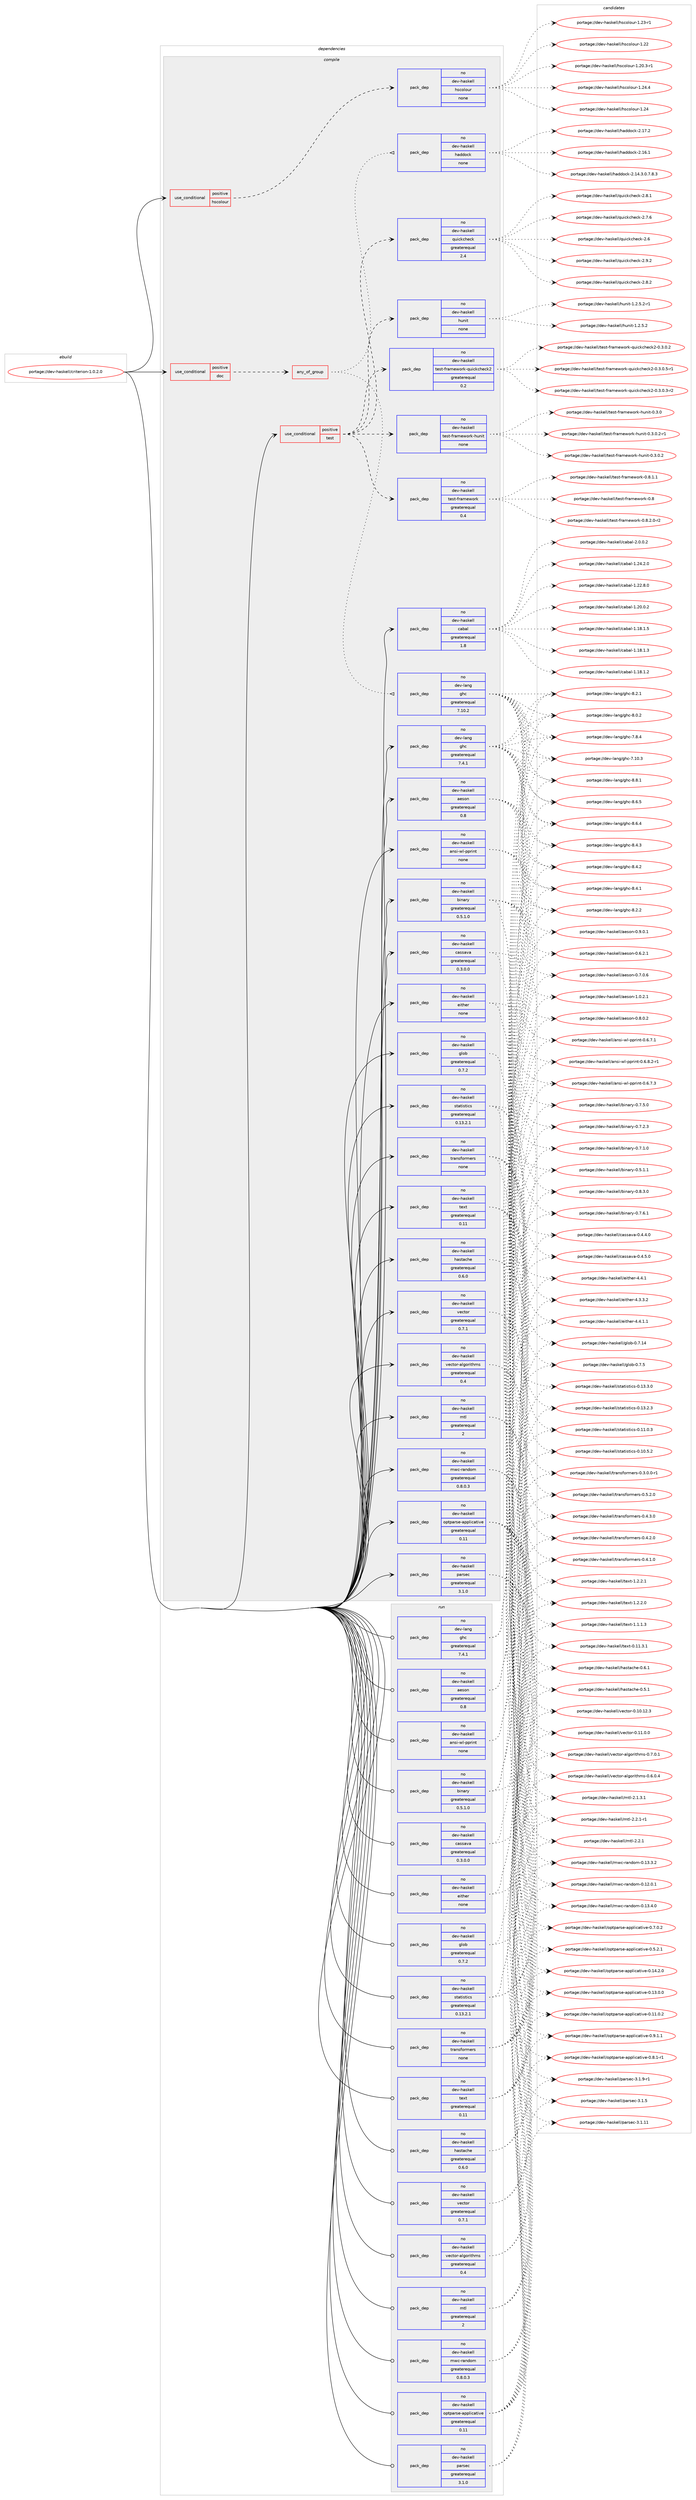 digraph prolog {

# *************
# Graph options
# *************

newrank=true;
concentrate=true;
compound=true;
graph [rankdir=LR,fontname=Helvetica,fontsize=10,ranksep=1.5];#, ranksep=2.5, nodesep=0.2];
edge  [arrowhead=vee];
node  [fontname=Helvetica,fontsize=10];

# **********
# The ebuild
# **********

subgraph cluster_leftcol {
color=gray;
rank=same;
label=<<i>ebuild</i>>;
id [label="portage://dev-haskell/criterion-1.0.2.0", color=red, width=4, href="../dev-haskell/criterion-1.0.2.0.svg"];
}

# ****************
# The dependencies
# ****************

subgraph cluster_midcol {
color=gray;
label=<<i>dependencies</i>>;
subgraph cluster_compile {
fillcolor="#eeeeee";
style=filled;
label=<<i>compile</i>>;
subgraph cond134410 {
dependency566374 [label=<<TABLE BORDER="0" CELLBORDER="1" CELLSPACING="0" CELLPADDING="4"><TR><TD ROWSPAN="3" CELLPADDING="10">use_conditional</TD></TR><TR><TD>positive</TD></TR><TR><TD>doc</TD></TR></TABLE>>, shape=none, color=red];
subgraph any6622 {
dependency566375 [label=<<TABLE BORDER="0" CELLBORDER="1" CELLSPACING="0" CELLPADDING="4"><TR><TD CELLPADDING="10">any_of_group</TD></TR></TABLE>>, shape=none, color=red];subgraph pack425105 {
dependency566376 [label=<<TABLE BORDER="0" CELLBORDER="1" CELLSPACING="0" CELLPADDING="4" WIDTH="220"><TR><TD ROWSPAN="6" CELLPADDING="30">pack_dep</TD></TR><TR><TD WIDTH="110">no</TD></TR><TR><TD>dev-haskell</TD></TR><TR><TD>haddock</TD></TR><TR><TD>none</TD></TR><TR><TD></TD></TR></TABLE>>, shape=none, color=blue];
}
dependency566375:e -> dependency566376:w [weight=20,style="dotted",arrowhead="oinv"];
subgraph pack425106 {
dependency566377 [label=<<TABLE BORDER="0" CELLBORDER="1" CELLSPACING="0" CELLPADDING="4" WIDTH="220"><TR><TD ROWSPAN="6" CELLPADDING="30">pack_dep</TD></TR><TR><TD WIDTH="110">no</TD></TR><TR><TD>dev-lang</TD></TR><TR><TD>ghc</TD></TR><TR><TD>greaterequal</TD></TR><TR><TD>7.10.2</TD></TR></TABLE>>, shape=none, color=blue];
}
dependency566375:e -> dependency566377:w [weight=20,style="dotted",arrowhead="oinv"];
}
dependency566374:e -> dependency566375:w [weight=20,style="dashed",arrowhead="vee"];
}
id:e -> dependency566374:w [weight=20,style="solid",arrowhead="vee"];
subgraph cond134411 {
dependency566378 [label=<<TABLE BORDER="0" CELLBORDER="1" CELLSPACING="0" CELLPADDING="4"><TR><TD ROWSPAN="3" CELLPADDING="10">use_conditional</TD></TR><TR><TD>positive</TD></TR><TR><TD>hscolour</TD></TR></TABLE>>, shape=none, color=red];
subgraph pack425107 {
dependency566379 [label=<<TABLE BORDER="0" CELLBORDER="1" CELLSPACING="0" CELLPADDING="4" WIDTH="220"><TR><TD ROWSPAN="6" CELLPADDING="30">pack_dep</TD></TR><TR><TD WIDTH="110">no</TD></TR><TR><TD>dev-haskell</TD></TR><TR><TD>hscolour</TD></TR><TR><TD>none</TD></TR><TR><TD></TD></TR></TABLE>>, shape=none, color=blue];
}
dependency566378:e -> dependency566379:w [weight=20,style="dashed",arrowhead="vee"];
}
id:e -> dependency566378:w [weight=20,style="solid",arrowhead="vee"];
subgraph cond134412 {
dependency566380 [label=<<TABLE BORDER="0" CELLBORDER="1" CELLSPACING="0" CELLPADDING="4"><TR><TD ROWSPAN="3" CELLPADDING="10">use_conditional</TD></TR><TR><TD>positive</TD></TR><TR><TD>test</TD></TR></TABLE>>, shape=none, color=red];
subgraph pack425108 {
dependency566381 [label=<<TABLE BORDER="0" CELLBORDER="1" CELLSPACING="0" CELLPADDING="4" WIDTH="220"><TR><TD ROWSPAN="6" CELLPADDING="30">pack_dep</TD></TR><TR><TD WIDTH="110">no</TD></TR><TR><TD>dev-haskell</TD></TR><TR><TD>hunit</TD></TR><TR><TD>none</TD></TR><TR><TD></TD></TR></TABLE>>, shape=none, color=blue];
}
dependency566380:e -> dependency566381:w [weight=20,style="dashed",arrowhead="vee"];
subgraph pack425109 {
dependency566382 [label=<<TABLE BORDER="0" CELLBORDER="1" CELLSPACING="0" CELLPADDING="4" WIDTH="220"><TR><TD ROWSPAN="6" CELLPADDING="30">pack_dep</TD></TR><TR><TD WIDTH="110">no</TD></TR><TR><TD>dev-haskell</TD></TR><TR><TD>quickcheck</TD></TR><TR><TD>greaterequal</TD></TR><TR><TD>2.4</TD></TR></TABLE>>, shape=none, color=blue];
}
dependency566380:e -> dependency566382:w [weight=20,style="dashed",arrowhead="vee"];
subgraph pack425110 {
dependency566383 [label=<<TABLE BORDER="0" CELLBORDER="1" CELLSPACING="0" CELLPADDING="4" WIDTH="220"><TR><TD ROWSPAN="6" CELLPADDING="30">pack_dep</TD></TR><TR><TD WIDTH="110">no</TD></TR><TR><TD>dev-haskell</TD></TR><TR><TD>test-framework</TD></TR><TR><TD>greaterequal</TD></TR><TR><TD>0.4</TD></TR></TABLE>>, shape=none, color=blue];
}
dependency566380:e -> dependency566383:w [weight=20,style="dashed",arrowhead="vee"];
subgraph pack425111 {
dependency566384 [label=<<TABLE BORDER="0" CELLBORDER="1" CELLSPACING="0" CELLPADDING="4" WIDTH="220"><TR><TD ROWSPAN="6" CELLPADDING="30">pack_dep</TD></TR><TR><TD WIDTH="110">no</TD></TR><TR><TD>dev-haskell</TD></TR><TR><TD>test-framework-hunit</TD></TR><TR><TD>none</TD></TR><TR><TD></TD></TR></TABLE>>, shape=none, color=blue];
}
dependency566380:e -> dependency566384:w [weight=20,style="dashed",arrowhead="vee"];
subgraph pack425112 {
dependency566385 [label=<<TABLE BORDER="0" CELLBORDER="1" CELLSPACING="0" CELLPADDING="4" WIDTH="220"><TR><TD ROWSPAN="6" CELLPADDING="30">pack_dep</TD></TR><TR><TD WIDTH="110">no</TD></TR><TR><TD>dev-haskell</TD></TR><TR><TD>test-framework-quickcheck2</TD></TR><TR><TD>greaterequal</TD></TR><TR><TD>0.2</TD></TR></TABLE>>, shape=none, color=blue];
}
dependency566380:e -> dependency566385:w [weight=20,style="dashed",arrowhead="vee"];
}
id:e -> dependency566380:w [weight=20,style="solid",arrowhead="vee"];
subgraph pack425113 {
dependency566386 [label=<<TABLE BORDER="0" CELLBORDER="1" CELLSPACING="0" CELLPADDING="4" WIDTH="220"><TR><TD ROWSPAN="6" CELLPADDING="30">pack_dep</TD></TR><TR><TD WIDTH="110">no</TD></TR><TR><TD>dev-haskell</TD></TR><TR><TD>aeson</TD></TR><TR><TD>greaterequal</TD></TR><TR><TD>0.8</TD></TR></TABLE>>, shape=none, color=blue];
}
id:e -> dependency566386:w [weight=20,style="solid",arrowhead="vee"];
subgraph pack425114 {
dependency566387 [label=<<TABLE BORDER="0" CELLBORDER="1" CELLSPACING="0" CELLPADDING="4" WIDTH="220"><TR><TD ROWSPAN="6" CELLPADDING="30">pack_dep</TD></TR><TR><TD WIDTH="110">no</TD></TR><TR><TD>dev-haskell</TD></TR><TR><TD>ansi-wl-pprint</TD></TR><TR><TD>none</TD></TR><TR><TD></TD></TR></TABLE>>, shape=none, color=blue];
}
id:e -> dependency566387:w [weight=20,style="solid",arrowhead="vee"];
subgraph pack425115 {
dependency566388 [label=<<TABLE BORDER="0" CELLBORDER="1" CELLSPACING="0" CELLPADDING="4" WIDTH="220"><TR><TD ROWSPAN="6" CELLPADDING="30">pack_dep</TD></TR><TR><TD WIDTH="110">no</TD></TR><TR><TD>dev-haskell</TD></TR><TR><TD>binary</TD></TR><TR><TD>greaterequal</TD></TR><TR><TD>0.5.1.0</TD></TR></TABLE>>, shape=none, color=blue];
}
id:e -> dependency566388:w [weight=20,style="solid",arrowhead="vee"];
subgraph pack425116 {
dependency566389 [label=<<TABLE BORDER="0" CELLBORDER="1" CELLSPACING="0" CELLPADDING="4" WIDTH="220"><TR><TD ROWSPAN="6" CELLPADDING="30">pack_dep</TD></TR><TR><TD WIDTH="110">no</TD></TR><TR><TD>dev-haskell</TD></TR><TR><TD>cabal</TD></TR><TR><TD>greaterequal</TD></TR><TR><TD>1.8</TD></TR></TABLE>>, shape=none, color=blue];
}
id:e -> dependency566389:w [weight=20,style="solid",arrowhead="vee"];
subgraph pack425117 {
dependency566390 [label=<<TABLE BORDER="0" CELLBORDER="1" CELLSPACING="0" CELLPADDING="4" WIDTH="220"><TR><TD ROWSPAN="6" CELLPADDING="30">pack_dep</TD></TR><TR><TD WIDTH="110">no</TD></TR><TR><TD>dev-haskell</TD></TR><TR><TD>cassava</TD></TR><TR><TD>greaterequal</TD></TR><TR><TD>0.3.0.0</TD></TR></TABLE>>, shape=none, color=blue];
}
id:e -> dependency566390:w [weight=20,style="solid",arrowhead="vee"];
subgraph pack425118 {
dependency566391 [label=<<TABLE BORDER="0" CELLBORDER="1" CELLSPACING="0" CELLPADDING="4" WIDTH="220"><TR><TD ROWSPAN="6" CELLPADDING="30">pack_dep</TD></TR><TR><TD WIDTH="110">no</TD></TR><TR><TD>dev-haskell</TD></TR><TR><TD>either</TD></TR><TR><TD>none</TD></TR><TR><TD></TD></TR></TABLE>>, shape=none, color=blue];
}
id:e -> dependency566391:w [weight=20,style="solid",arrowhead="vee"];
subgraph pack425119 {
dependency566392 [label=<<TABLE BORDER="0" CELLBORDER="1" CELLSPACING="0" CELLPADDING="4" WIDTH="220"><TR><TD ROWSPAN="6" CELLPADDING="30">pack_dep</TD></TR><TR><TD WIDTH="110">no</TD></TR><TR><TD>dev-haskell</TD></TR><TR><TD>glob</TD></TR><TR><TD>greaterequal</TD></TR><TR><TD>0.7.2</TD></TR></TABLE>>, shape=none, color=blue];
}
id:e -> dependency566392:w [weight=20,style="solid",arrowhead="vee"];
subgraph pack425120 {
dependency566393 [label=<<TABLE BORDER="0" CELLBORDER="1" CELLSPACING="0" CELLPADDING="4" WIDTH="220"><TR><TD ROWSPAN="6" CELLPADDING="30">pack_dep</TD></TR><TR><TD WIDTH="110">no</TD></TR><TR><TD>dev-haskell</TD></TR><TR><TD>hastache</TD></TR><TR><TD>greaterequal</TD></TR><TR><TD>0.6.0</TD></TR></TABLE>>, shape=none, color=blue];
}
id:e -> dependency566393:w [weight=20,style="solid",arrowhead="vee"];
subgraph pack425121 {
dependency566394 [label=<<TABLE BORDER="0" CELLBORDER="1" CELLSPACING="0" CELLPADDING="4" WIDTH="220"><TR><TD ROWSPAN="6" CELLPADDING="30">pack_dep</TD></TR><TR><TD WIDTH="110">no</TD></TR><TR><TD>dev-haskell</TD></TR><TR><TD>mtl</TD></TR><TR><TD>greaterequal</TD></TR><TR><TD>2</TD></TR></TABLE>>, shape=none, color=blue];
}
id:e -> dependency566394:w [weight=20,style="solid",arrowhead="vee"];
subgraph pack425122 {
dependency566395 [label=<<TABLE BORDER="0" CELLBORDER="1" CELLSPACING="0" CELLPADDING="4" WIDTH="220"><TR><TD ROWSPAN="6" CELLPADDING="30">pack_dep</TD></TR><TR><TD WIDTH="110">no</TD></TR><TR><TD>dev-haskell</TD></TR><TR><TD>mwc-random</TD></TR><TR><TD>greaterequal</TD></TR><TR><TD>0.8.0.3</TD></TR></TABLE>>, shape=none, color=blue];
}
id:e -> dependency566395:w [weight=20,style="solid",arrowhead="vee"];
subgraph pack425123 {
dependency566396 [label=<<TABLE BORDER="0" CELLBORDER="1" CELLSPACING="0" CELLPADDING="4" WIDTH="220"><TR><TD ROWSPAN="6" CELLPADDING="30">pack_dep</TD></TR><TR><TD WIDTH="110">no</TD></TR><TR><TD>dev-haskell</TD></TR><TR><TD>optparse-applicative</TD></TR><TR><TD>greaterequal</TD></TR><TR><TD>0.11</TD></TR></TABLE>>, shape=none, color=blue];
}
id:e -> dependency566396:w [weight=20,style="solid",arrowhead="vee"];
subgraph pack425124 {
dependency566397 [label=<<TABLE BORDER="0" CELLBORDER="1" CELLSPACING="0" CELLPADDING="4" WIDTH="220"><TR><TD ROWSPAN="6" CELLPADDING="30">pack_dep</TD></TR><TR><TD WIDTH="110">no</TD></TR><TR><TD>dev-haskell</TD></TR><TR><TD>parsec</TD></TR><TR><TD>greaterequal</TD></TR><TR><TD>3.1.0</TD></TR></TABLE>>, shape=none, color=blue];
}
id:e -> dependency566397:w [weight=20,style="solid",arrowhead="vee"];
subgraph pack425125 {
dependency566398 [label=<<TABLE BORDER="0" CELLBORDER="1" CELLSPACING="0" CELLPADDING="4" WIDTH="220"><TR><TD ROWSPAN="6" CELLPADDING="30">pack_dep</TD></TR><TR><TD WIDTH="110">no</TD></TR><TR><TD>dev-haskell</TD></TR><TR><TD>statistics</TD></TR><TR><TD>greaterequal</TD></TR><TR><TD>0.13.2.1</TD></TR></TABLE>>, shape=none, color=blue];
}
id:e -> dependency566398:w [weight=20,style="solid",arrowhead="vee"];
subgraph pack425126 {
dependency566399 [label=<<TABLE BORDER="0" CELLBORDER="1" CELLSPACING="0" CELLPADDING="4" WIDTH="220"><TR><TD ROWSPAN="6" CELLPADDING="30">pack_dep</TD></TR><TR><TD WIDTH="110">no</TD></TR><TR><TD>dev-haskell</TD></TR><TR><TD>text</TD></TR><TR><TD>greaterequal</TD></TR><TR><TD>0.11</TD></TR></TABLE>>, shape=none, color=blue];
}
id:e -> dependency566399:w [weight=20,style="solid",arrowhead="vee"];
subgraph pack425127 {
dependency566400 [label=<<TABLE BORDER="0" CELLBORDER="1" CELLSPACING="0" CELLPADDING="4" WIDTH="220"><TR><TD ROWSPAN="6" CELLPADDING="30">pack_dep</TD></TR><TR><TD WIDTH="110">no</TD></TR><TR><TD>dev-haskell</TD></TR><TR><TD>transformers</TD></TR><TR><TD>none</TD></TR><TR><TD></TD></TR></TABLE>>, shape=none, color=blue];
}
id:e -> dependency566400:w [weight=20,style="solid",arrowhead="vee"];
subgraph pack425128 {
dependency566401 [label=<<TABLE BORDER="0" CELLBORDER="1" CELLSPACING="0" CELLPADDING="4" WIDTH="220"><TR><TD ROWSPAN="6" CELLPADDING="30">pack_dep</TD></TR><TR><TD WIDTH="110">no</TD></TR><TR><TD>dev-haskell</TD></TR><TR><TD>vector</TD></TR><TR><TD>greaterequal</TD></TR><TR><TD>0.7.1</TD></TR></TABLE>>, shape=none, color=blue];
}
id:e -> dependency566401:w [weight=20,style="solid",arrowhead="vee"];
subgraph pack425129 {
dependency566402 [label=<<TABLE BORDER="0" CELLBORDER="1" CELLSPACING="0" CELLPADDING="4" WIDTH="220"><TR><TD ROWSPAN="6" CELLPADDING="30">pack_dep</TD></TR><TR><TD WIDTH="110">no</TD></TR><TR><TD>dev-haskell</TD></TR><TR><TD>vector-algorithms</TD></TR><TR><TD>greaterequal</TD></TR><TR><TD>0.4</TD></TR></TABLE>>, shape=none, color=blue];
}
id:e -> dependency566402:w [weight=20,style="solid",arrowhead="vee"];
subgraph pack425130 {
dependency566403 [label=<<TABLE BORDER="0" CELLBORDER="1" CELLSPACING="0" CELLPADDING="4" WIDTH="220"><TR><TD ROWSPAN="6" CELLPADDING="30">pack_dep</TD></TR><TR><TD WIDTH="110">no</TD></TR><TR><TD>dev-lang</TD></TR><TR><TD>ghc</TD></TR><TR><TD>greaterequal</TD></TR><TR><TD>7.4.1</TD></TR></TABLE>>, shape=none, color=blue];
}
id:e -> dependency566403:w [weight=20,style="solid",arrowhead="vee"];
}
subgraph cluster_compileandrun {
fillcolor="#eeeeee";
style=filled;
label=<<i>compile and run</i>>;
}
subgraph cluster_run {
fillcolor="#eeeeee";
style=filled;
label=<<i>run</i>>;
subgraph pack425131 {
dependency566404 [label=<<TABLE BORDER="0" CELLBORDER="1" CELLSPACING="0" CELLPADDING="4" WIDTH="220"><TR><TD ROWSPAN="6" CELLPADDING="30">pack_dep</TD></TR><TR><TD WIDTH="110">no</TD></TR><TR><TD>dev-haskell</TD></TR><TR><TD>aeson</TD></TR><TR><TD>greaterequal</TD></TR><TR><TD>0.8</TD></TR></TABLE>>, shape=none, color=blue];
}
id:e -> dependency566404:w [weight=20,style="solid",arrowhead="odot"];
subgraph pack425132 {
dependency566405 [label=<<TABLE BORDER="0" CELLBORDER="1" CELLSPACING="0" CELLPADDING="4" WIDTH="220"><TR><TD ROWSPAN="6" CELLPADDING="30">pack_dep</TD></TR><TR><TD WIDTH="110">no</TD></TR><TR><TD>dev-haskell</TD></TR><TR><TD>ansi-wl-pprint</TD></TR><TR><TD>none</TD></TR><TR><TD></TD></TR></TABLE>>, shape=none, color=blue];
}
id:e -> dependency566405:w [weight=20,style="solid",arrowhead="odot"];
subgraph pack425133 {
dependency566406 [label=<<TABLE BORDER="0" CELLBORDER="1" CELLSPACING="0" CELLPADDING="4" WIDTH="220"><TR><TD ROWSPAN="6" CELLPADDING="30">pack_dep</TD></TR><TR><TD WIDTH="110">no</TD></TR><TR><TD>dev-haskell</TD></TR><TR><TD>binary</TD></TR><TR><TD>greaterequal</TD></TR><TR><TD>0.5.1.0</TD></TR></TABLE>>, shape=none, color=blue];
}
id:e -> dependency566406:w [weight=20,style="solid",arrowhead="odot"];
subgraph pack425134 {
dependency566407 [label=<<TABLE BORDER="0" CELLBORDER="1" CELLSPACING="0" CELLPADDING="4" WIDTH="220"><TR><TD ROWSPAN="6" CELLPADDING="30">pack_dep</TD></TR><TR><TD WIDTH="110">no</TD></TR><TR><TD>dev-haskell</TD></TR><TR><TD>cassava</TD></TR><TR><TD>greaterequal</TD></TR><TR><TD>0.3.0.0</TD></TR></TABLE>>, shape=none, color=blue];
}
id:e -> dependency566407:w [weight=20,style="solid",arrowhead="odot"];
subgraph pack425135 {
dependency566408 [label=<<TABLE BORDER="0" CELLBORDER="1" CELLSPACING="0" CELLPADDING="4" WIDTH="220"><TR><TD ROWSPAN="6" CELLPADDING="30">pack_dep</TD></TR><TR><TD WIDTH="110">no</TD></TR><TR><TD>dev-haskell</TD></TR><TR><TD>either</TD></TR><TR><TD>none</TD></TR><TR><TD></TD></TR></TABLE>>, shape=none, color=blue];
}
id:e -> dependency566408:w [weight=20,style="solid",arrowhead="odot"];
subgraph pack425136 {
dependency566409 [label=<<TABLE BORDER="0" CELLBORDER="1" CELLSPACING="0" CELLPADDING="4" WIDTH="220"><TR><TD ROWSPAN="6" CELLPADDING="30">pack_dep</TD></TR><TR><TD WIDTH="110">no</TD></TR><TR><TD>dev-haskell</TD></TR><TR><TD>glob</TD></TR><TR><TD>greaterequal</TD></TR><TR><TD>0.7.2</TD></TR></TABLE>>, shape=none, color=blue];
}
id:e -> dependency566409:w [weight=20,style="solid",arrowhead="odot"];
subgraph pack425137 {
dependency566410 [label=<<TABLE BORDER="0" CELLBORDER="1" CELLSPACING="0" CELLPADDING="4" WIDTH="220"><TR><TD ROWSPAN="6" CELLPADDING="30">pack_dep</TD></TR><TR><TD WIDTH="110">no</TD></TR><TR><TD>dev-haskell</TD></TR><TR><TD>hastache</TD></TR><TR><TD>greaterequal</TD></TR><TR><TD>0.6.0</TD></TR></TABLE>>, shape=none, color=blue];
}
id:e -> dependency566410:w [weight=20,style="solid",arrowhead="odot"];
subgraph pack425138 {
dependency566411 [label=<<TABLE BORDER="0" CELLBORDER="1" CELLSPACING="0" CELLPADDING="4" WIDTH="220"><TR><TD ROWSPAN="6" CELLPADDING="30">pack_dep</TD></TR><TR><TD WIDTH="110">no</TD></TR><TR><TD>dev-haskell</TD></TR><TR><TD>mtl</TD></TR><TR><TD>greaterequal</TD></TR><TR><TD>2</TD></TR></TABLE>>, shape=none, color=blue];
}
id:e -> dependency566411:w [weight=20,style="solid",arrowhead="odot"];
subgraph pack425139 {
dependency566412 [label=<<TABLE BORDER="0" CELLBORDER="1" CELLSPACING="0" CELLPADDING="4" WIDTH="220"><TR><TD ROWSPAN="6" CELLPADDING="30">pack_dep</TD></TR><TR><TD WIDTH="110">no</TD></TR><TR><TD>dev-haskell</TD></TR><TR><TD>mwc-random</TD></TR><TR><TD>greaterequal</TD></TR><TR><TD>0.8.0.3</TD></TR></TABLE>>, shape=none, color=blue];
}
id:e -> dependency566412:w [weight=20,style="solid",arrowhead="odot"];
subgraph pack425140 {
dependency566413 [label=<<TABLE BORDER="0" CELLBORDER="1" CELLSPACING="0" CELLPADDING="4" WIDTH="220"><TR><TD ROWSPAN="6" CELLPADDING="30">pack_dep</TD></TR><TR><TD WIDTH="110">no</TD></TR><TR><TD>dev-haskell</TD></TR><TR><TD>optparse-applicative</TD></TR><TR><TD>greaterequal</TD></TR><TR><TD>0.11</TD></TR></TABLE>>, shape=none, color=blue];
}
id:e -> dependency566413:w [weight=20,style="solid",arrowhead="odot"];
subgraph pack425141 {
dependency566414 [label=<<TABLE BORDER="0" CELLBORDER="1" CELLSPACING="0" CELLPADDING="4" WIDTH="220"><TR><TD ROWSPAN="6" CELLPADDING="30">pack_dep</TD></TR><TR><TD WIDTH="110">no</TD></TR><TR><TD>dev-haskell</TD></TR><TR><TD>parsec</TD></TR><TR><TD>greaterequal</TD></TR><TR><TD>3.1.0</TD></TR></TABLE>>, shape=none, color=blue];
}
id:e -> dependency566414:w [weight=20,style="solid",arrowhead="odot"];
subgraph pack425142 {
dependency566415 [label=<<TABLE BORDER="0" CELLBORDER="1" CELLSPACING="0" CELLPADDING="4" WIDTH="220"><TR><TD ROWSPAN="6" CELLPADDING="30">pack_dep</TD></TR><TR><TD WIDTH="110">no</TD></TR><TR><TD>dev-haskell</TD></TR><TR><TD>statistics</TD></TR><TR><TD>greaterequal</TD></TR><TR><TD>0.13.2.1</TD></TR></TABLE>>, shape=none, color=blue];
}
id:e -> dependency566415:w [weight=20,style="solid",arrowhead="odot"];
subgraph pack425143 {
dependency566416 [label=<<TABLE BORDER="0" CELLBORDER="1" CELLSPACING="0" CELLPADDING="4" WIDTH="220"><TR><TD ROWSPAN="6" CELLPADDING="30">pack_dep</TD></TR><TR><TD WIDTH="110">no</TD></TR><TR><TD>dev-haskell</TD></TR><TR><TD>text</TD></TR><TR><TD>greaterequal</TD></TR><TR><TD>0.11</TD></TR></TABLE>>, shape=none, color=blue];
}
id:e -> dependency566416:w [weight=20,style="solid",arrowhead="odot"];
subgraph pack425144 {
dependency566417 [label=<<TABLE BORDER="0" CELLBORDER="1" CELLSPACING="0" CELLPADDING="4" WIDTH="220"><TR><TD ROWSPAN="6" CELLPADDING="30">pack_dep</TD></TR><TR><TD WIDTH="110">no</TD></TR><TR><TD>dev-haskell</TD></TR><TR><TD>transformers</TD></TR><TR><TD>none</TD></TR><TR><TD></TD></TR></TABLE>>, shape=none, color=blue];
}
id:e -> dependency566417:w [weight=20,style="solid",arrowhead="odot"];
subgraph pack425145 {
dependency566418 [label=<<TABLE BORDER="0" CELLBORDER="1" CELLSPACING="0" CELLPADDING="4" WIDTH="220"><TR><TD ROWSPAN="6" CELLPADDING="30">pack_dep</TD></TR><TR><TD WIDTH="110">no</TD></TR><TR><TD>dev-haskell</TD></TR><TR><TD>vector</TD></TR><TR><TD>greaterequal</TD></TR><TR><TD>0.7.1</TD></TR></TABLE>>, shape=none, color=blue];
}
id:e -> dependency566418:w [weight=20,style="solid",arrowhead="odot"];
subgraph pack425146 {
dependency566419 [label=<<TABLE BORDER="0" CELLBORDER="1" CELLSPACING="0" CELLPADDING="4" WIDTH="220"><TR><TD ROWSPAN="6" CELLPADDING="30">pack_dep</TD></TR><TR><TD WIDTH="110">no</TD></TR><TR><TD>dev-haskell</TD></TR><TR><TD>vector-algorithms</TD></TR><TR><TD>greaterequal</TD></TR><TR><TD>0.4</TD></TR></TABLE>>, shape=none, color=blue];
}
id:e -> dependency566419:w [weight=20,style="solid",arrowhead="odot"];
subgraph pack425147 {
dependency566420 [label=<<TABLE BORDER="0" CELLBORDER="1" CELLSPACING="0" CELLPADDING="4" WIDTH="220"><TR><TD ROWSPAN="6" CELLPADDING="30">pack_dep</TD></TR><TR><TD WIDTH="110">no</TD></TR><TR><TD>dev-lang</TD></TR><TR><TD>ghc</TD></TR><TR><TD>greaterequal</TD></TR><TR><TD>7.4.1</TD></TR></TABLE>>, shape=none, color=blue];
}
id:e -> dependency566420:w [weight=20,style="solid",arrowhead="odot"];
}
}

# **************
# The candidates
# **************

subgraph cluster_choices {
rank=same;
color=gray;
label=<<i>candidates</i>>;

subgraph choice425105 {
color=black;
nodesep=1;
choice100101118451049711510710110810847104971001001119910745504649554650 [label="portage://dev-haskell/haddock-2.17.2", color=red, width=4,href="../dev-haskell/haddock-2.17.2.svg"];
choice100101118451049711510710110810847104971001001119910745504649544649 [label="portage://dev-haskell/haddock-2.16.1", color=red, width=4,href="../dev-haskell/haddock-2.16.1.svg"];
choice1001011184510497115107101108108471049710010011199107455046495246514648465546564651 [label="portage://dev-haskell/haddock-2.14.3.0.7.8.3", color=red, width=4,href="../dev-haskell/haddock-2.14.3.0.7.8.3.svg"];
dependency566376:e -> choice100101118451049711510710110810847104971001001119910745504649554650:w [style=dotted,weight="100"];
dependency566376:e -> choice100101118451049711510710110810847104971001001119910745504649544649:w [style=dotted,weight="100"];
dependency566376:e -> choice1001011184510497115107101108108471049710010011199107455046495246514648465546564651:w [style=dotted,weight="100"];
}
subgraph choice425106 {
color=black;
nodesep=1;
choice10010111845108971101034710310499455646564649 [label="portage://dev-lang/ghc-8.8.1", color=red, width=4,href="../dev-lang/ghc-8.8.1.svg"];
choice10010111845108971101034710310499455646544653 [label="portage://dev-lang/ghc-8.6.5", color=red, width=4,href="../dev-lang/ghc-8.6.5.svg"];
choice10010111845108971101034710310499455646544652 [label="portage://dev-lang/ghc-8.6.4", color=red, width=4,href="../dev-lang/ghc-8.6.4.svg"];
choice10010111845108971101034710310499455646524651 [label="portage://dev-lang/ghc-8.4.3", color=red, width=4,href="../dev-lang/ghc-8.4.3.svg"];
choice10010111845108971101034710310499455646524650 [label="portage://dev-lang/ghc-8.4.2", color=red, width=4,href="../dev-lang/ghc-8.4.2.svg"];
choice10010111845108971101034710310499455646524649 [label="portage://dev-lang/ghc-8.4.1", color=red, width=4,href="../dev-lang/ghc-8.4.1.svg"];
choice10010111845108971101034710310499455646504650 [label="portage://dev-lang/ghc-8.2.2", color=red, width=4,href="../dev-lang/ghc-8.2.2.svg"];
choice10010111845108971101034710310499455646504649 [label="portage://dev-lang/ghc-8.2.1", color=red, width=4,href="../dev-lang/ghc-8.2.1.svg"];
choice10010111845108971101034710310499455646484650 [label="portage://dev-lang/ghc-8.0.2", color=red, width=4,href="../dev-lang/ghc-8.0.2.svg"];
choice10010111845108971101034710310499455546564652 [label="portage://dev-lang/ghc-7.8.4", color=red, width=4,href="../dev-lang/ghc-7.8.4.svg"];
choice1001011184510897110103471031049945554649484651 [label="portage://dev-lang/ghc-7.10.3", color=red, width=4,href="../dev-lang/ghc-7.10.3.svg"];
dependency566377:e -> choice10010111845108971101034710310499455646564649:w [style=dotted,weight="100"];
dependency566377:e -> choice10010111845108971101034710310499455646544653:w [style=dotted,weight="100"];
dependency566377:e -> choice10010111845108971101034710310499455646544652:w [style=dotted,weight="100"];
dependency566377:e -> choice10010111845108971101034710310499455646524651:w [style=dotted,weight="100"];
dependency566377:e -> choice10010111845108971101034710310499455646524650:w [style=dotted,weight="100"];
dependency566377:e -> choice10010111845108971101034710310499455646524649:w [style=dotted,weight="100"];
dependency566377:e -> choice10010111845108971101034710310499455646504650:w [style=dotted,weight="100"];
dependency566377:e -> choice10010111845108971101034710310499455646504649:w [style=dotted,weight="100"];
dependency566377:e -> choice10010111845108971101034710310499455646484650:w [style=dotted,weight="100"];
dependency566377:e -> choice10010111845108971101034710310499455546564652:w [style=dotted,weight="100"];
dependency566377:e -> choice1001011184510897110103471031049945554649484651:w [style=dotted,weight="100"];
}
subgraph choice425107 {
color=black;
nodesep=1;
choice1001011184510497115107101108108471041159911110811111711445494650524652 [label="portage://dev-haskell/hscolour-1.24.4", color=red, width=4,href="../dev-haskell/hscolour-1.24.4.svg"];
choice100101118451049711510710110810847104115991111081111171144549465052 [label="portage://dev-haskell/hscolour-1.24", color=red, width=4,href="../dev-haskell/hscolour-1.24.svg"];
choice1001011184510497115107101108108471041159911110811111711445494650514511449 [label="portage://dev-haskell/hscolour-1.23-r1", color=red, width=4,href="../dev-haskell/hscolour-1.23-r1.svg"];
choice100101118451049711510710110810847104115991111081111171144549465050 [label="portage://dev-haskell/hscolour-1.22", color=red, width=4,href="../dev-haskell/hscolour-1.22.svg"];
choice10010111845104971151071011081084710411599111108111117114454946504846514511449 [label="portage://dev-haskell/hscolour-1.20.3-r1", color=red, width=4,href="../dev-haskell/hscolour-1.20.3-r1.svg"];
dependency566379:e -> choice1001011184510497115107101108108471041159911110811111711445494650524652:w [style=dotted,weight="100"];
dependency566379:e -> choice100101118451049711510710110810847104115991111081111171144549465052:w [style=dotted,weight="100"];
dependency566379:e -> choice1001011184510497115107101108108471041159911110811111711445494650514511449:w [style=dotted,weight="100"];
dependency566379:e -> choice100101118451049711510710110810847104115991111081111171144549465050:w [style=dotted,weight="100"];
dependency566379:e -> choice10010111845104971151071011081084710411599111108111117114454946504846514511449:w [style=dotted,weight="100"];
}
subgraph choice425108 {
color=black;
nodesep=1;
choice10010111845104971151071011081084710411711010511645494650465346504511449 [label="portage://dev-haskell/hunit-1.2.5.2-r1", color=red, width=4,href="../dev-haskell/hunit-1.2.5.2-r1.svg"];
choice1001011184510497115107101108108471041171101051164549465046534650 [label="portage://dev-haskell/hunit-1.2.5.2", color=red, width=4,href="../dev-haskell/hunit-1.2.5.2.svg"];
dependency566381:e -> choice10010111845104971151071011081084710411711010511645494650465346504511449:w [style=dotted,weight="100"];
dependency566381:e -> choice1001011184510497115107101108108471041171101051164549465046534650:w [style=dotted,weight="100"];
}
subgraph choice425109 {
color=black;
nodesep=1;
choice100101118451049711510710110810847113117105991079910410199107455046574650 [label="portage://dev-haskell/quickcheck-2.9.2", color=red, width=4,href="../dev-haskell/quickcheck-2.9.2.svg"];
choice100101118451049711510710110810847113117105991079910410199107455046564650 [label="portage://dev-haskell/quickcheck-2.8.2", color=red, width=4,href="../dev-haskell/quickcheck-2.8.2.svg"];
choice100101118451049711510710110810847113117105991079910410199107455046564649 [label="portage://dev-haskell/quickcheck-2.8.1", color=red, width=4,href="../dev-haskell/quickcheck-2.8.1.svg"];
choice100101118451049711510710110810847113117105991079910410199107455046554654 [label="portage://dev-haskell/quickcheck-2.7.6", color=red, width=4,href="../dev-haskell/quickcheck-2.7.6.svg"];
choice10010111845104971151071011081084711311710599107991041019910745504654 [label="portage://dev-haskell/quickcheck-2.6", color=red, width=4,href="../dev-haskell/quickcheck-2.6.svg"];
dependency566382:e -> choice100101118451049711510710110810847113117105991079910410199107455046574650:w [style=dotted,weight="100"];
dependency566382:e -> choice100101118451049711510710110810847113117105991079910410199107455046564650:w [style=dotted,weight="100"];
dependency566382:e -> choice100101118451049711510710110810847113117105991079910410199107455046564649:w [style=dotted,weight="100"];
dependency566382:e -> choice100101118451049711510710110810847113117105991079910410199107455046554654:w [style=dotted,weight="100"];
dependency566382:e -> choice10010111845104971151071011081084711311710599107991041019910745504654:w [style=dotted,weight="100"];
}
subgraph choice425110 {
color=black;
nodesep=1;
choice100101118451049711510710110810847116101115116451021149710910111911111410745484656465046484511450 [label="portage://dev-haskell/test-framework-0.8.2.0-r2", color=red, width=4,href="../dev-haskell/test-framework-0.8.2.0-r2.svg"];
choice10010111845104971151071011081084711610111511645102114971091011191111141074548465646494649 [label="portage://dev-haskell/test-framework-0.8.1.1", color=red, width=4,href="../dev-haskell/test-framework-0.8.1.1.svg"];
choice100101118451049711510710110810847116101115116451021149710910111911111410745484656 [label="portage://dev-haskell/test-framework-0.8", color=red, width=4,href="../dev-haskell/test-framework-0.8.svg"];
dependency566383:e -> choice100101118451049711510710110810847116101115116451021149710910111911111410745484656465046484511450:w [style=dotted,weight="100"];
dependency566383:e -> choice10010111845104971151071011081084711610111511645102114971091011191111141074548465646494649:w [style=dotted,weight="100"];
dependency566383:e -> choice100101118451049711510710110810847116101115116451021149710910111911111410745484656:w [style=dotted,weight="100"];
}
subgraph choice425111 {
color=black;
nodesep=1;
choice10010111845104971151071011081084711610111511645102114971091011191111141074510411711010511645484651464846504511449 [label="portage://dev-haskell/test-framework-hunit-0.3.0.2-r1", color=red, width=4,href="../dev-haskell/test-framework-hunit-0.3.0.2-r1.svg"];
choice1001011184510497115107101108108471161011151164510211497109101119111114107451041171101051164548465146484650 [label="portage://dev-haskell/test-framework-hunit-0.3.0.2", color=red, width=4,href="../dev-haskell/test-framework-hunit-0.3.0.2.svg"];
choice100101118451049711510710110810847116101115116451021149710910111911111410745104117110105116454846514648 [label="portage://dev-haskell/test-framework-hunit-0.3.0", color=red, width=4,href="../dev-haskell/test-framework-hunit-0.3.0.svg"];
dependency566384:e -> choice10010111845104971151071011081084711610111511645102114971091011191111141074510411711010511645484651464846504511449:w [style=dotted,weight="100"];
dependency566384:e -> choice1001011184510497115107101108108471161011151164510211497109101119111114107451041171101051164548465146484650:w [style=dotted,weight="100"];
dependency566384:e -> choice100101118451049711510710110810847116101115116451021149710910111911111410745104117110105116454846514648:w [style=dotted,weight="100"];
}
subgraph choice425112 {
color=black;
nodesep=1;
choice1001011184510497115107101108108471161011151164510211497109101119111114107451131171059910799104101991075045484651464846534511449 [label="portage://dev-haskell/test-framework-quickcheck2-0.3.0.5-r1", color=red, width=4,href="../dev-haskell/test-framework-quickcheck2-0.3.0.5-r1.svg"];
choice1001011184510497115107101108108471161011151164510211497109101119111114107451131171059910799104101991075045484651464846514511450 [label="portage://dev-haskell/test-framework-quickcheck2-0.3.0.3-r2", color=red, width=4,href="../dev-haskell/test-framework-quickcheck2-0.3.0.3-r2.svg"];
choice100101118451049711510710110810847116101115116451021149710910111911111410745113117105991079910410199107504548465146484650 [label="portage://dev-haskell/test-framework-quickcheck2-0.3.0.2", color=red, width=4,href="../dev-haskell/test-framework-quickcheck2-0.3.0.2.svg"];
dependency566385:e -> choice1001011184510497115107101108108471161011151164510211497109101119111114107451131171059910799104101991075045484651464846534511449:w [style=dotted,weight="100"];
dependency566385:e -> choice1001011184510497115107101108108471161011151164510211497109101119111114107451131171059910799104101991075045484651464846514511450:w [style=dotted,weight="100"];
dependency566385:e -> choice100101118451049711510710110810847116101115116451021149710910111911111410745113117105991079910410199107504548465146484650:w [style=dotted,weight="100"];
}
subgraph choice425113 {
color=black;
nodesep=1;
choice100101118451049711510710110810847971011151111104549464846504649 [label="portage://dev-haskell/aeson-1.0.2.1", color=red, width=4,href="../dev-haskell/aeson-1.0.2.1.svg"];
choice100101118451049711510710110810847971011151111104548465746484649 [label="portage://dev-haskell/aeson-0.9.0.1", color=red, width=4,href="../dev-haskell/aeson-0.9.0.1.svg"];
choice100101118451049711510710110810847971011151111104548465646484650 [label="portage://dev-haskell/aeson-0.8.0.2", color=red, width=4,href="../dev-haskell/aeson-0.8.0.2.svg"];
choice100101118451049711510710110810847971011151111104548465546484654 [label="portage://dev-haskell/aeson-0.7.0.6", color=red, width=4,href="../dev-haskell/aeson-0.7.0.6.svg"];
choice100101118451049711510710110810847971011151111104548465446504649 [label="portage://dev-haskell/aeson-0.6.2.1", color=red, width=4,href="../dev-haskell/aeson-0.6.2.1.svg"];
dependency566386:e -> choice100101118451049711510710110810847971011151111104549464846504649:w [style=dotted,weight="100"];
dependency566386:e -> choice100101118451049711510710110810847971011151111104548465746484649:w [style=dotted,weight="100"];
dependency566386:e -> choice100101118451049711510710110810847971011151111104548465646484650:w [style=dotted,weight="100"];
dependency566386:e -> choice100101118451049711510710110810847971011151111104548465546484654:w [style=dotted,weight="100"];
dependency566386:e -> choice100101118451049711510710110810847971011151111104548465446504649:w [style=dotted,weight="100"];
}
subgraph choice425114 {
color=black;
nodesep=1;
choice10010111845104971151071011081084797110115105451191084511211211410511011645484654465646504511449 [label="portage://dev-haskell/ansi-wl-pprint-0.6.8.2-r1", color=red, width=4,href="../dev-haskell/ansi-wl-pprint-0.6.8.2-r1.svg"];
choice1001011184510497115107101108108479711011510545119108451121121141051101164548465446554651 [label="portage://dev-haskell/ansi-wl-pprint-0.6.7.3", color=red, width=4,href="../dev-haskell/ansi-wl-pprint-0.6.7.3.svg"];
choice1001011184510497115107101108108479711011510545119108451121121141051101164548465446554649 [label="portage://dev-haskell/ansi-wl-pprint-0.6.7.1", color=red, width=4,href="../dev-haskell/ansi-wl-pprint-0.6.7.1.svg"];
dependency566387:e -> choice10010111845104971151071011081084797110115105451191084511211211410511011645484654465646504511449:w [style=dotted,weight="100"];
dependency566387:e -> choice1001011184510497115107101108108479711011510545119108451121121141051101164548465446554651:w [style=dotted,weight="100"];
dependency566387:e -> choice1001011184510497115107101108108479711011510545119108451121121141051101164548465446554649:w [style=dotted,weight="100"];
}
subgraph choice425115 {
color=black;
nodesep=1;
choice10010111845104971151071011081084798105110971141214548465646514648 [label="portage://dev-haskell/binary-0.8.3.0", color=red, width=4,href="../dev-haskell/binary-0.8.3.0.svg"];
choice10010111845104971151071011081084798105110971141214548465546544649 [label="portage://dev-haskell/binary-0.7.6.1", color=red, width=4,href="../dev-haskell/binary-0.7.6.1.svg"];
choice10010111845104971151071011081084798105110971141214548465546534648 [label="portage://dev-haskell/binary-0.7.5.0", color=red, width=4,href="../dev-haskell/binary-0.7.5.0.svg"];
choice10010111845104971151071011081084798105110971141214548465546504651 [label="portage://dev-haskell/binary-0.7.2.3", color=red, width=4,href="../dev-haskell/binary-0.7.2.3.svg"];
choice10010111845104971151071011081084798105110971141214548465546494648 [label="portage://dev-haskell/binary-0.7.1.0", color=red, width=4,href="../dev-haskell/binary-0.7.1.0.svg"];
choice10010111845104971151071011081084798105110971141214548465346494649 [label="portage://dev-haskell/binary-0.5.1.1", color=red, width=4,href="../dev-haskell/binary-0.5.1.1.svg"];
dependency566388:e -> choice10010111845104971151071011081084798105110971141214548465646514648:w [style=dotted,weight="100"];
dependency566388:e -> choice10010111845104971151071011081084798105110971141214548465546544649:w [style=dotted,weight="100"];
dependency566388:e -> choice10010111845104971151071011081084798105110971141214548465546534648:w [style=dotted,weight="100"];
dependency566388:e -> choice10010111845104971151071011081084798105110971141214548465546504651:w [style=dotted,weight="100"];
dependency566388:e -> choice10010111845104971151071011081084798105110971141214548465546494648:w [style=dotted,weight="100"];
dependency566388:e -> choice10010111845104971151071011081084798105110971141214548465346494649:w [style=dotted,weight="100"];
}
subgraph choice425116 {
color=black;
nodesep=1;
choice100101118451049711510710110810847999798971084550464846484650 [label="portage://dev-haskell/cabal-2.0.0.2", color=red, width=4,href="../dev-haskell/cabal-2.0.0.2.svg"];
choice10010111845104971151071011081084799979897108454946505246504648 [label="portage://dev-haskell/cabal-1.24.2.0", color=red, width=4,href="../dev-haskell/cabal-1.24.2.0.svg"];
choice10010111845104971151071011081084799979897108454946505046564648 [label="portage://dev-haskell/cabal-1.22.8.0", color=red, width=4,href="../dev-haskell/cabal-1.22.8.0.svg"];
choice10010111845104971151071011081084799979897108454946504846484650 [label="portage://dev-haskell/cabal-1.20.0.2", color=red, width=4,href="../dev-haskell/cabal-1.20.0.2.svg"];
choice10010111845104971151071011081084799979897108454946495646494653 [label="portage://dev-haskell/cabal-1.18.1.5", color=red, width=4,href="../dev-haskell/cabal-1.18.1.5.svg"];
choice10010111845104971151071011081084799979897108454946495646494651 [label="portage://dev-haskell/cabal-1.18.1.3", color=red, width=4,href="../dev-haskell/cabal-1.18.1.3.svg"];
choice10010111845104971151071011081084799979897108454946495646494650 [label="portage://dev-haskell/cabal-1.18.1.2", color=red, width=4,href="../dev-haskell/cabal-1.18.1.2.svg"];
dependency566389:e -> choice100101118451049711510710110810847999798971084550464846484650:w [style=dotted,weight="100"];
dependency566389:e -> choice10010111845104971151071011081084799979897108454946505246504648:w [style=dotted,weight="100"];
dependency566389:e -> choice10010111845104971151071011081084799979897108454946505046564648:w [style=dotted,weight="100"];
dependency566389:e -> choice10010111845104971151071011081084799979897108454946504846484650:w [style=dotted,weight="100"];
dependency566389:e -> choice10010111845104971151071011081084799979897108454946495646494653:w [style=dotted,weight="100"];
dependency566389:e -> choice10010111845104971151071011081084799979897108454946495646494651:w [style=dotted,weight="100"];
dependency566389:e -> choice10010111845104971151071011081084799979897108454946495646494650:w [style=dotted,weight="100"];
}
subgraph choice425117 {
color=black;
nodesep=1;
choice100101118451049711510710110810847999711511597118974548465246534648 [label="portage://dev-haskell/cassava-0.4.5.0", color=red, width=4,href="../dev-haskell/cassava-0.4.5.0.svg"];
choice100101118451049711510710110810847999711511597118974548465246524648 [label="portage://dev-haskell/cassava-0.4.4.0", color=red, width=4,href="../dev-haskell/cassava-0.4.4.0.svg"];
dependency566390:e -> choice100101118451049711510710110810847999711511597118974548465246534648:w [style=dotted,weight="100"];
dependency566390:e -> choice100101118451049711510710110810847999711511597118974548465246524648:w [style=dotted,weight="100"];
}
subgraph choice425118 {
color=black;
nodesep=1;
choice1001011184510497115107101108108471011051161041011144552465246494649 [label="portage://dev-haskell/either-4.4.1.1", color=red, width=4,href="../dev-haskell/either-4.4.1.1.svg"];
choice100101118451049711510710110810847101105116104101114455246524649 [label="portage://dev-haskell/either-4.4.1", color=red, width=4,href="../dev-haskell/either-4.4.1.svg"];
choice1001011184510497115107101108108471011051161041011144552465146514650 [label="portage://dev-haskell/either-4.3.3.2", color=red, width=4,href="../dev-haskell/either-4.3.3.2.svg"];
dependency566391:e -> choice1001011184510497115107101108108471011051161041011144552465246494649:w [style=dotted,weight="100"];
dependency566391:e -> choice100101118451049711510710110810847101105116104101114455246524649:w [style=dotted,weight="100"];
dependency566391:e -> choice1001011184510497115107101108108471011051161041011144552465146514650:w [style=dotted,weight="100"];
}
subgraph choice425119 {
color=black;
nodesep=1;
choice10010111845104971151071011081084710310811198454846554653 [label="portage://dev-haskell/glob-0.7.5", color=red, width=4,href="../dev-haskell/glob-0.7.5.svg"];
choice1001011184510497115107101108108471031081119845484655464952 [label="portage://dev-haskell/glob-0.7.14", color=red, width=4,href="../dev-haskell/glob-0.7.14.svg"];
dependency566392:e -> choice10010111845104971151071011081084710310811198454846554653:w [style=dotted,weight="100"];
dependency566392:e -> choice1001011184510497115107101108108471031081119845484655464952:w [style=dotted,weight="100"];
}
subgraph choice425120 {
color=black;
nodesep=1;
choice100101118451049711510710110810847104971151169799104101454846544649 [label="portage://dev-haskell/hastache-0.6.1", color=red, width=4,href="../dev-haskell/hastache-0.6.1.svg"];
choice100101118451049711510710110810847104971151169799104101454846534649 [label="portage://dev-haskell/hastache-0.5.1", color=red, width=4,href="../dev-haskell/hastache-0.5.1.svg"];
dependency566393:e -> choice100101118451049711510710110810847104971151169799104101454846544649:w [style=dotted,weight="100"];
dependency566393:e -> choice100101118451049711510710110810847104971151169799104101454846534649:w [style=dotted,weight="100"];
}
subgraph choice425121 {
color=black;
nodesep=1;
choice1001011184510497115107101108108471091161084550465046494511449 [label="portage://dev-haskell/mtl-2.2.1-r1", color=red, width=4,href="../dev-haskell/mtl-2.2.1-r1.svg"];
choice100101118451049711510710110810847109116108455046504649 [label="portage://dev-haskell/mtl-2.2.1", color=red, width=4,href="../dev-haskell/mtl-2.2.1.svg"];
choice1001011184510497115107101108108471091161084550464946514649 [label="portage://dev-haskell/mtl-2.1.3.1", color=red, width=4,href="../dev-haskell/mtl-2.1.3.1.svg"];
dependency566394:e -> choice1001011184510497115107101108108471091161084550465046494511449:w [style=dotted,weight="100"];
dependency566394:e -> choice100101118451049711510710110810847109116108455046504649:w [style=dotted,weight="100"];
dependency566394:e -> choice1001011184510497115107101108108471091161084550464946514649:w [style=dotted,weight="100"];
}
subgraph choice425122 {
color=black;
nodesep=1;
choice100101118451049711510710110810847109119994511497110100111109454846495146524648 [label="portage://dev-haskell/mwc-random-0.13.4.0", color=red, width=4,href="../dev-haskell/mwc-random-0.13.4.0.svg"];
choice100101118451049711510710110810847109119994511497110100111109454846495146514650 [label="portage://dev-haskell/mwc-random-0.13.3.2", color=red, width=4,href="../dev-haskell/mwc-random-0.13.3.2.svg"];
choice100101118451049711510710110810847109119994511497110100111109454846495046484649 [label="portage://dev-haskell/mwc-random-0.12.0.1", color=red, width=4,href="../dev-haskell/mwc-random-0.12.0.1.svg"];
dependency566395:e -> choice100101118451049711510710110810847109119994511497110100111109454846495146524648:w [style=dotted,weight="100"];
dependency566395:e -> choice100101118451049711510710110810847109119994511497110100111109454846495146514650:w [style=dotted,weight="100"];
dependency566395:e -> choice100101118451049711510710110810847109119994511497110100111109454846495046484649:w [style=dotted,weight="100"];
}
subgraph choice425123 {
color=black;
nodesep=1;
choice10010111845104971151071011081084711111211611297114115101459711211210810599971161051181014548465746494649 [label="portage://dev-haskell/optparse-applicative-0.9.1.1", color=red, width=4,href="../dev-haskell/optparse-applicative-0.9.1.1.svg"];
choice10010111845104971151071011081084711111211611297114115101459711211210810599971161051181014548465646494511449 [label="portage://dev-haskell/optparse-applicative-0.8.1-r1", color=red, width=4,href="../dev-haskell/optparse-applicative-0.8.1-r1.svg"];
choice10010111845104971151071011081084711111211611297114115101459711211210810599971161051181014548465546484650 [label="portage://dev-haskell/optparse-applicative-0.7.0.2", color=red, width=4,href="../dev-haskell/optparse-applicative-0.7.0.2.svg"];
choice10010111845104971151071011081084711111211611297114115101459711211210810599971161051181014548465346504649 [label="portage://dev-haskell/optparse-applicative-0.5.2.1", color=red, width=4,href="../dev-haskell/optparse-applicative-0.5.2.1.svg"];
choice1001011184510497115107101108108471111121161129711411510145971121121081059997116105118101454846495246504648 [label="portage://dev-haskell/optparse-applicative-0.14.2.0", color=red, width=4,href="../dev-haskell/optparse-applicative-0.14.2.0.svg"];
choice1001011184510497115107101108108471111121161129711411510145971121121081059997116105118101454846495146484648 [label="portage://dev-haskell/optparse-applicative-0.13.0.0", color=red, width=4,href="../dev-haskell/optparse-applicative-0.13.0.0.svg"];
choice1001011184510497115107101108108471111121161129711411510145971121121081059997116105118101454846494946484650 [label="portage://dev-haskell/optparse-applicative-0.11.0.2", color=red, width=4,href="../dev-haskell/optparse-applicative-0.11.0.2.svg"];
dependency566396:e -> choice10010111845104971151071011081084711111211611297114115101459711211210810599971161051181014548465746494649:w [style=dotted,weight="100"];
dependency566396:e -> choice10010111845104971151071011081084711111211611297114115101459711211210810599971161051181014548465646494511449:w [style=dotted,weight="100"];
dependency566396:e -> choice10010111845104971151071011081084711111211611297114115101459711211210810599971161051181014548465546484650:w [style=dotted,weight="100"];
dependency566396:e -> choice10010111845104971151071011081084711111211611297114115101459711211210810599971161051181014548465346504649:w [style=dotted,weight="100"];
dependency566396:e -> choice1001011184510497115107101108108471111121161129711411510145971121121081059997116105118101454846495246504648:w [style=dotted,weight="100"];
dependency566396:e -> choice1001011184510497115107101108108471111121161129711411510145971121121081059997116105118101454846495146484648:w [style=dotted,weight="100"];
dependency566396:e -> choice1001011184510497115107101108108471111121161129711411510145971121121081059997116105118101454846494946484650:w [style=dotted,weight="100"];
}
subgraph choice425124 {
color=black;
nodesep=1;
choice10010111845104971151071011081084711297114115101994551464946574511449 [label="portage://dev-haskell/parsec-3.1.9-r1", color=red, width=4,href="../dev-haskell/parsec-3.1.9-r1.svg"];
choice1001011184510497115107101108108471129711411510199455146494653 [label="portage://dev-haskell/parsec-3.1.5", color=red, width=4,href="../dev-haskell/parsec-3.1.5.svg"];
choice100101118451049711510710110810847112971141151019945514649464949 [label="portage://dev-haskell/parsec-3.1.11", color=red, width=4,href="../dev-haskell/parsec-3.1.11.svg"];
dependency566397:e -> choice10010111845104971151071011081084711297114115101994551464946574511449:w [style=dotted,weight="100"];
dependency566397:e -> choice1001011184510497115107101108108471129711411510199455146494653:w [style=dotted,weight="100"];
dependency566397:e -> choice100101118451049711510710110810847112971141151019945514649464949:w [style=dotted,weight="100"];
}
subgraph choice425125 {
color=black;
nodesep=1;
choice1001011184510497115107101108108471151169711610511511610599115454846495146514648 [label="portage://dev-haskell/statistics-0.13.3.0", color=red, width=4,href="../dev-haskell/statistics-0.13.3.0.svg"];
choice1001011184510497115107101108108471151169711610511511610599115454846495146504651 [label="portage://dev-haskell/statistics-0.13.2.3", color=red, width=4,href="../dev-haskell/statistics-0.13.2.3.svg"];
choice1001011184510497115107101108108471151169711610511511610599115454846494946484651 [label="portage://dev-haskell/statistics-0.11.0.3", color=red, width=4,href="../dev-haskell/statistics-0.11.0.3.svg"];
choice1001011184510497115107101108108471151169711610511511610599115454846494846534650 [label="portage://dev-haskell/statistics-0.10.5.2", color=red, width=4,href="../dev-haskell/statistics-0.10.5.2.svg"];
dependency566398:e -> choice1001011184510497115107101108108471151169711610511511610599115454846495146514648:w [style=dotted,weight="100"];
dependency566398:e -> choice1001011184510497115107101108108471151169711610511511610599115454846495146504651:w [style=dotted,weight="100"];
dependency566398:e -> choice1001011184510497115107101108108471151169711610511511610599115454846494946484651:w [style=dotted,weight="100"];
dependency566398:e -> choice1001011184510497115107101108108471151169711610511511610599115454846494846534650:w [style=dotted,weight="100"];
}
subgraph choice425126 {
color=black;
nodesep=1;
choice1001011184510497115107101108108471161011201164549465046504649 [label="portage://dev-haskell/text-1.2.2.1", color=red, width=4,href="../dev-haskell/text-1.2.2.1.svg"];
choice1001011184510497115107101108108471161011201164549465046504648 [label="portage://dev-haskell/text-1.2.2.0", color=red, width=4,href="../dev-haskell/text-1.2.2.0.svg"];
choice1001011184510497115107101108108471161011201164549464946494651 [label="portage://dev-haskell/text-1.1.1.3", color=red, width=4,href="../dev-haskell/text-1.1.1.3.svg"];
choice100101118451049711510710110810847116101120116454846494946514649 [label="portage://dev-haskell/text-0.11.3.1", color=red, width=4,href="../dev-haskell/text-0.11.3.1.svg"];
dependency566399:e -> choice1001011184510497115107101108108471161011201164549465046504649:w [style=dotted,weight="100"];
dependency566399:e -> choice1001011184510497115107101108108471161011201164549465046504648:w [style=dotted,weight="100"];
dependency566399:e -> choice1001011184510497115107101108108471161011201164549464946494651:w [style=dotted,weight="100"];
dependency566399:e -> choice100101118451049711510710110810847116101120116454846494946514649:w [style=dotted,weight="100"];
}
subgraph choice425127 {
color=black;
nodesep=1;
choice100101118451049711510710110810847116114971101151021111141091011141154548465346504648 [label="portage://dev-haskell/transformers-0.5.2.0", color=red, width=4,href="../dev-haskell/transformers-0.5.2.0.svg"];
choice100101118451049711510710110810847116114971101151021111141091011141154548465246514648 [label="portage://dev-haskell/transformers-0.4.3.0", color=red, width=4,href="../dev-haskell/transformers-0.4.3.0.svg"];
choice100101118451049711510710110810847116114971101151021111141091011141154548465246504648 [label="portage://dev-haskell/transformers-0.4.2.0", color=red, width=4,href="../dev-haskell/transformers-0.4.2.0.svg"];
choice100101118451049711510710110810847116114971101151021111141091011141154548465246494648 [label="portage://dev-haskell/transformers-0.4.1.0", color=red, width=4,href="../dev-haskell/transformers-0.4.1.0.svg"];
choice1001011184510497115107101108108471161149711011510211111410910111411545484651464846484511449 [label="portage://dev-haskell/transformers-0.3.0.0-r1", color=red, width=4,href="../dev-haskell/transformers-0.3.0.0-r1.svg"];
dependency566400:e -> choice100101118451049711510710110810847116114971101151021111141091011141154548465346504648:w [style=dotted,weight="100"];
dependency566400:e -> choice100101118451049711510710110810847116114971101151021111141091011141154548465246514648:w [style=dotted,weight="100"];
dependency566400:e -> choice100101118451049711510710110810847116114971101151021111141091011141154548465246504648:w [style=dotted,weight="100"];
dependency566400:e -> choice100101118451049711510710110810847116114971101151021111141091011141154548465246494648:w [style=dotted,weight="100"];
dependency566400:e -> choice1001011184510497115107101108108471161149711011510211111410910111411545484651464846484511449:w [style=dotted,weight="100"];
}
subgraph choice425128 {
color=black;
nodesep=1;
choice10010111845104971151071011081084711810199116111114454846494946484648 [label="portage://dev-haskell/vector-0.11.0.0", color=red, width=4,href="../dev-haskell/vector-0.11.0.0.svg"];
choice1001011184510497115107101108108471181019911611111445484649484649504651 [label="portage://dev-haskell/vector-0.10.12.3", color=red, width=4,href="../dev-haskell/vector-0.10.12.3.svg"];
dependency566401:e -> choice10010111845104971151071011081084711810199116111114454846494946484648:w [style=dotted,weight="100"];
dependency566401:e -> choice1001011184510497115107101108108471181019911611111445484649484649504651:w [style=dotted,weight="100"];
}
subgraph choice425129 {
color=black;
nodesep=1;
choice1001011184510497115107101108108471181019911611111445971081031111141051161041091154548465546484649 [label="portage://dev-haskell/vector-algorithms-0.7.0.1", color=red, width=4,href="../dev-haskell/vector-algorithms-0.7.0.1.svg"];
choice1001011184510497115107101108108471181019911611111445971081031111141051161041091154548465446484652 [label="portage://dev-haskell/vector-algorithms-0.6.0.4", color=red, width=4,href="../dev-haskell/vector-algorithms-0.6.0.4.svg"];
dependency566402:e -> choice1001011184510497115107101108108471181019911611111445971081031111141051161041091154548465546484649:w [style=dotted,weight="100"];
dependency566402:e -> choice1001011184510497115107101108108471181019911611111445971081031111141051161041091154548465446484652:w [style=dotted,weight="100"];
}
subgraph choice425130 {
color=black;
nodesep=1;
choice10010111845108971101034710310499455646564649 [label="portage://dev-lang/ghc-8.8.1", color=red, width=4,href="../dev-lang/ghc-8.8.1.svg"];
choice10010111845108971101034710310499455646544653 [label="portage://dev-lang/ghc-8.6.5", color=red, width=4,href="../dev-lang/ghc-8.6.5.svg"];
choice10010111845108971101034710310499455646544652 [label="portage://dev-lang/ghc-8.6.4", color=red, width=4,href="../dev-lang/ghc-8.6.4.svg"];
choice10010111845108971101034710310499455646524651 [label="portage://dev-lang/ghc-8.4.3", color=red, width=4,href="../dev-lang/ghc-8.4.3.svg"];
choice10010111845108971101034710310499455646524650 [label="portage://dev-lang/ghc-8.4.2", color=red, width=4,href="../dev-lang/ghc-8.4.2.svg"];
choice10010111845108971101034710310499455646524649 [label="portage://dev-lang/ghc-8.4.1", color=red, width=4,href="../dev-lang/ghc-8.4.1.svg"];
choice10010111845108971101034710310499455646504650 [label="portage://dev-lang/ghc-8.2.2", color=red, width=4,href="../dev-lang/ghc-8.2.2.svg"];
choice10010111845108971101034710310499455646504649 [label="portage://dev-lang/ghc-8.2.1", color=red, width=4,href="../dev-lang/ghc-8.2.1.svg"];
choice10010111845108971101034710310499455646484650 [label="portage://dev-lang/ghc-8.0.2", color=red, width=4,href="../dev-lang/ghc-8.0.2.svg"];
choice10010111845108971101034710310499455546564652 [label="portage://dev-lang/ghc-7.8.4", color=red, width=4,href="../dev-lang/ghc-7.8.4.svg"];
choice1001011184510897110103471031049945554649484651 [label="portage://dev-lang/ghc-7.10.3", color=red, width=4,href="../dev-lang/ghc-7.10.3.svg"];
dependency566403:e -> choice10010111845108971101034710310499455646564649:w [style=dotted,weight="100"];
dependency566403:e -> choice10010111845108971101034710310499455646544653:w [style=dotted,weight="100"];
dependency566403:e -> choice10010111845108971101034710310499455646544652:w [style=dotted,weight="100"];
dependency566403:e -> choice10010111845108971101034710310499455646524651:w [style=dotted,weight="100"];
dependency566403:e -> choice10010111845108971101034710310499455646524650:w [style=dotted,weight="100"];
dependency566403:e -> choice10010111845108971101034710310499455646524649:w [style=dotted,weight="100"];
dependency566403:e -> choice10010111845108971101034710310499455646504650:w [style=dotted,weight="100"];
dependency566403:e -> choice10010111845108971101034710310499455646504649:w [style=dotted,weight="100"];
dependency566403:e -> choice10010111845108971101034710310499455646484650:w [style=dotted,weight="100"];
dependency566403:e -> choice10010111845108971101034710310499455546564652:w [style=dotted,weight="100"];
dependency566403:e -> choice1001011184510897110103471031049945554649484651:w [style=dotted,weight="100"];
}
subgraph choice425131 {
color=black;
nodesep=1;
choice100101118451049711510710110810847971011151111104549464846504649 [label="portage://dev-haskell/aeson-1.0.2.1", color=red, width=4,href="../dev-haskell/aeson-1.0.2.1.svg"];
choice100101118451049711510710110810847971011151111104548465746484649 [label="portage://dev-haskell/aeson-0.9.0.1", color=red, width=4,href="../dev-haskell/aeson-0.9.0.1.svg"];
choice100101118451049711510710110810847971011151111104548465646484650 [label="portage://dev-haskell/aeson-0.8.0.2", color=red, width=4,href="../dev-haskell/aeson-0.8.0.2.svg"];
choice100101118451049711510710110810847971011151111104548465546484654 [label="portage://dev-haskell/aeson-0.7.0.6", color=red, width=4,href="../dev-haskell/aeson-0.7.0.6.svg"];
choice100101118451049711510710110810847971011151111104548465446504649 [label="portage://dev-haskell/aeson-0.6.2.1", color=red, width=4,href="../dev-haskell/aeson-0.6.2.1.svg"];
dependency566404:e -> choice100101118451049711510710110810847971011151111104549464846504649:w [style=dotted,weight="100"];
dependency566404:e -> choice100101118451049711510710110810847971011151111104548465746484649:w [style=dotted,weight="100"];
dependency566404:e -> choice100101118451049711510710110810847971011151111104548465646484650:w [style=dotted,weight="100"];
dependency566404:e -> choice100101118451049711510710110810847971011151111104548465546484654:w [style=dotted,weight="100"];
dependency566404:e -> choice100101118451049711510710110810847971011151111104548465446504649:w [style=dotted,weight="100"];
}
subgraph choice425132 {
color=black;
nodesep=1;
choice10010111845104971151071011081084797110115105451191084511211211410511011645484654465646504511449 [label="portage://dev-haskell/ansi-wl-pprint-0.6.8.2-r1", color=red, width=4,href="../dev-haskell/ansi-wl-pprint-0.6.8.2-r1.svg"];
choice1001011184510497115107101108108479711011510545119108451121121141051101164548465446554651 [label="portage://dev-haskell/ansi-wl-pprint-0.6.7.3", color=red, width=4,href="../dev-haskell/ansi-wl-pprint-0.6.7.3.svg"];
choice1001011184510497115107101108108479711011510545119108451121121141051101164548465446554649 [label="portage://dev-haskell/ansi-wl-pprint-0.6.7.1", color=red, width=4,href="../dev-haskell/ansi-wl-pprint-0.6.7.1.svg"];
dependency566405:e -> choice10010111845104971151071011081084797110115105451191084511211211410511011645484654465646504511449:w [style=dotted,weight="100"];
dependency566405:e -> choice1001011184510497115107101108108479711011510545119108451121121141051101164548465446554651:w [style=dotted,weight="100"];
dependency566405:e -> choice1001011184510497115107101108108479711011510545119108451121121141051101164548465446554649:w [style=dotted,weight="100"];
}
subgraph choice425133 {
color=black;
nodesep=1;
choice10010111845104971151071011081084798105110971141214548465646514648 [label="portage://dev-haskell/binary-0.8.3.0", color=red, width=4,href="../dev-haskell/binary-0.8.3.0.svg"];
choice10010111845104971151071011081084798105110971141214548465546544649 [label="portage://dev-haskell/binary-0.7.6.1", color=red, width=4,href="../dev-haskell/binary-0.7.6.1.svg"];
choice10010111845104971151071011081084798105110971141214548465546534648 [label="portage://dev-haskell/binary-0.7.5.0", color=red, width=4,href="../dev-haskell/binary-0.7.5.0.svg"];
choice10010111845104971151071011081084798105110971141214548465546504651 [label="portage://dev-haskell/binary-0.7.2.3", color=red, width=4,href="../dev-haskell/binary-0.7.2.3.svg"];
choice10010111845104971151071011081084798105110971141214548465546494648 [label="portage://dev-haskell/binary-0.7.1.0", color=red, width=4,href="../dev-haskell/binary-0.7.1.0.svg"];
choice10010111845104971151071011081084798105110971141214548465346494649 [label="portage://dev-haskell/binary-0.5.1.1", color=red, width=4,href="../dev-haskell/binary-0.5.1.1.svg"];
dependency566406:e -> choice10010111845104971151071011081084798105110971141214548465646514648:w [style=dotted,weight="100"];
dependency566406:e -> choice10010111845104971151071011081084798105110971141214548465546544649:w [style=dotted,weight="100"];
dependency566406:e -> choice10010111845104971151071011081084798105110971141214548465546534648:w [style=dotted,weight="100"];
dependency566406:e -> choice10010111845104971151071011081084798105110971141214548465546504651:w [style=dotted,weight="100"];
dependency566406:e -> choice10010111845104971151071011081084798105110971141214548465546494648:w [style=dotted,weight="100"];
dependency566406:e -> choice10010111845104971151071011081084798105110971141214548465346494649:w [style=dotted,weight="100"];
}
subgraph choice425134 {
color=black;
nodesep=1;
choice100101118451049711510710110810847999711511597118974548465246534648 [label="portage://dev-haskell/cassava-0.4.5.0", color=red, width=4,href="../dev-haskell/cassava-0.4.5.0.svg"];
choice100101118451049711510710110810847999711511597118974548465246524648 [label="portage://dev-haskell/cassava-0.4.4.0", color=red, width=4,href="../dev-haskell/cassava-0.4.4.0.svg"];
dependency566407:e -> choice100101118451049711510710110810847999711511597118974548465246534648:w [style=dotted,weight="100"];
dependency566407:e -> choice100101118451049711510710110810847999711511597118974548465246524648:w [style=dotted,weight="100"];
}
subgraph choice425135 {
color=black;
nodesep=1;
choice1001011184510497115107101108108471011051161041011144552465246494649 [label="portage://dev-haskell/either-4.4.1.1", color=red, width=4,href="../dev-haskell/either-4.4.1.1.svg"];
choice100101118451049711510710110810847101105116104101114455246524649 [label="portage://dev-haskell/either-4.4.1", color=red, width=4,href="../dev-haskell/either-4.4.1.svg"];
choice1001011184510497115107101108108471011051161041011144552465146514650 [label="portage://dev-haskell/either-4.3.3.2", color=red, width=4,href="../dev-haskell/either-4.3.3.2.svg"];
dependency566408:e -> choice1001011184510497115107101108108471011051161041011144552465246494649:w [style=dotted,weight="100"];
dependency566408:e -> choice100101118451049711510710110810847101105116104101114455246524649:w [style=dotted,weight="100"];
dependency566408:e -> choice1001011184510497115107101108108471011051161041011144552465146514650:w [style=dotted,weight="100"];
}
subgraph choice425136 {
color=black;
nodesep=1;
choice10010111845104971151071011081084710310811198454846554653 [label="portage://dev-haskell/glob-0.7.5", color=red, width=4,href="../dev-haskell/glob-0.7.5.svg"];
choice1001011184510497115107101108108471031081119845484655464952 [label="portage://dev-haskell/glob-0.7.14", color=red, width=4,href="../dev-haskell/glob-0.7.14.svg"];
dependency566409:e -> choice10010111845104971151071011081084710310811198454846554653:w [style=dotted,weight="100"];
dependency566409:e -> choice1001011184510497115107101108108471031081119845484655464952:w [style=dotted,weight="100"];
}
subgraph choice425137 {
color=black;
nodesep=1;
choice100101118451049711510710110810847104971151169799104101454846544649 [label="portage://dev-haskell/hastache-0.6.1", color=red, width=4,href="../dev-haskell/hastache-0.6.1.svg"];
choice100101118451049711510710110810847104971151169799104101454846534649 [label="portage://dev-haskell/hastache-0.5.1", color=red, width=4,href="../dev-haskell/hastache-0.5.1.svg"];
dependency566410:e -> choice100101118451049711510710110810847104971151169799104101454846544649:w [style=dotted,weight="100"];
dependency566410:e -> choice100101118451049711510710110810847104971151169799104101454846534649:w [style=dotted,weight="100"];
}
subgraph choice425138 {
color=black;
nodesep=1;
choice1001011184510497115107101108108471091161084550465046494511449 [label="portage://dev-haskell/mtl-2.2.1-r1", color=red, width=4,href="../dev-haskell/mtl-2.2.1-r1.svg"];
choice100101118451049711510710110810847109116108455046504649 [label="portage://dev-haskell/mtl-2.2.1", color=red, width=4,href="../dev-haskell/mtl-2.2.1.svg"];
choice1001011184510497115107101108108471091161084550464946514649 [label="portage://dev-haskell/mtl-2.1.3.1", color=red, width=4,href="../dev-haskell/mtl-2.1.3.1.svg"];
dependency566411:e -> choice1001011184510497115107101108108471091161084550465046494511449:w [style=dotted,weight="100"];
dependency566411:e -> choice100101118451049711510710110810847109116108455046504649:w [style=dotted,weight="100"];
dependency566411:e -> choice1001011184510497115107101108108471091161084550464946514649:w [style=dotted,weight="100"];
}
subgraph choice425139 {
color=black;
nodesep=1;
choice100101118451049711510710110810847109119994511497110100111109454846495146524648 [label="portage://dev-haskell/mwc-random-0.13.4.0", color=red, width=4,href="../dev-haskell/mwc-random-0.13.4.0.svg"];
choice100101118451049711510710110810847109119994511497110100111109454846495146514650 [label="portage://dev-haskell/mwc-random-0.13.3.2", color=red, width=4,href="../dev-haskell/mwc-random-0.13.3.2.svg"];
choice100101118451049711510710110810847109119994511497110100111109454846495046484649 [label="portage://dev-haskell/mwc-random-0.12.0.1", color=red, width=4,href="../dev-haskell/mwc-random-0.12.0.1.svg"];
dependency566412:e -> choice100101118451049711510710110810847109119994511497110100111109454846495146524648:w [style=dotted,weight="100"];
dependency566412:e -> choice100101118451049711510710110810847109119994511497110100111109454846495146514650:w [style=dotted,weight="100"];
dependency566412:e -> choice100101118451049711510710110810847109119994511497110100111109454846495046484649:w [style=dotted,weight="100"];
}
subgraph choice425140 {
color=black;
nodesep=1;
choice10010111845104971151071011081084711111211611297114115101459711211210810599971161051181014548465746494649 [label="portage://dev-haskell/optparse-applicative-0.9.1.1", color=red, width=4,href="../dev-haskell/optparse-applicative-0.9.1.1.svg"];
choice10010111845104971151071011081084711111211611297114115101459711211210810599971161051181014548465646494511449 [label="portage://dev-haskell/optparse-applicative-0.8.1-r1", color=red, width=4,href="../dev-haskell/optparse-applicative-0.8.1-r1.svg"];
choice10010111845104971151071011081084711111211611297114115101459711211210810599971161051181014548465546484650 [label="portage://dev-haskell/optparse-applicative-0.7.0.2", color=red, width=4,href="../dev-haskell/optparse-applicative-0.7.0.2.svg"];
choice10010111845104971151071011081084711111211611297114115101459711211210810599971161051181014548465346504649 [label="portage://dev-haskell/optparse-applicative-0.5.2.1", color=red, width=4,href="../dev-haskell/optparse-applicative-0.5.2.1.svg"];
choice1001011184510497115107101108108471111121161129711411510145971121121081059997116105118101454846495246504648 [label="portage://dev-haskell/optparse-applicative-0.14.2.0", color=red, width=4,href="../dev-haskell/optparse-applicative-0.14.2.0.svg"];
choice1001011184510497115107101108108471111121161129711411510145971121121081059997116105118101454846495146484648 [label="portage://dev-haskell/optparse-applicative-0.13.0.0", color=red, width=4,href="../dev-haskell/optparse-applicative-0.13.0.0.svg"];
choice1001011184510497115107101108108471111121161129711411510145971121121081059997116105118101454846494946484650 [label="portage://dev-haskell/optparse-applicative-0.11.0.2", color=red, width=4,href="../dev-haskell/optparse-applicative-0.11.0.2.svg"];
dependency566413:e -> choice10010111845104971151071011081084711111211611297114115101459711211210810599971161051181014548465746494649:w [style=dotted,weight="100"];
dependency566413:e -> choice10010111845104971151071011081084711111211611297114115101459711211210810599971161051181014548465646494511449:w [style=dotted,weight="100"];
dependency566413:e -> choice10010111845104971151071011081084711111211611297114115101459711211210810599971161051181014548465546484650:w [style=dotted,weight="100"];
dependency566413:e -> choice10010111845104971151071011081084711111211611297114115101459711211210810599971161051181014548465346504649:w [style=dotted,weight="100"];
dependency566413:e -> choice1001011184510497115107101108108471111121161129711411510145971121121081059997116105118101454846495246504648:w [style=dotted,weight="100"];
dependency566413:e -> choice1001011184510497115107101108108471111121161129711411510145971121121081059997116105118101454846495146484648:w [style=dotted,weight="100"];
dependency566413:e -> choice1001011184510497115107101108108471111121161129711411510145971121121081059997116105118101454846494946484650:w [style=dotted,weight="100"];
}
subgraph choice425141 {
color=black;
nodesep=1;
choice10010111845104971151071011081084711297114115101994551464946574511449 [label="portage://dev-haskell/parsec-3.1.9-r1", color=red, width=4,href="../dev-haskell/parsec-3.1.9-r1.svg"];
choice1001011184510497115107101108108471129711411510199455146494653 [label="portage://dev-haskell/parsec-3.1.5", color=red, width=4,href="../dev-haskell/parsec-3.1.5.svg"];
choice100101118451049711510710110810847112971141151019945514649464949 [label="portage://dev-haskell/parsec-3.1.11", color=red, width=4,href="../dev-haskell/parsec-3.1.11.svg"];
dependency566414:e -> choice10010111845104971151071011081084711297114115101994551464946574511449:w [style=dotted,weight="100"];
dependency566414:e -> choice1001011184510497115107101108108471129711411510199455146494653:w [style=dotted,weight="100"];
dependency566414:e -> choice100101118451049711510710110810847112971141151019945514649464949:w [style=dotted,weight="100"];
}
subgraph choice425142 {
color=black;
nodesep=1;
choice1001011184510497115107101108108471151169711610511511610599115454846495146514648 [label="portage://dev-haskell/statistics-0.13.3.0", color=red, width=4,href="../dev-haskell/statistics-0.13.3.0.svg"];
choice1001011184510497115107101108108471151169711610511511610599115454846495146504651 [label="portage://dev-haskell/statistics-0.13.2.3", color=red, width=4,href="../dev-haskell/statistics-0.13.2.3.svg"];
choice1001011184510497115107101108108471151169711610511511610599115454846494946484651 [label="portage://dev-haskell/statistics-0.11.0.3", color=red, width=4,href="../dev-haskell/statistics-0.11.0.3.svg"];
choice1001011184510497115107101108108471151169711610511511610599115454846494846534650 [label="portage://dev-haskell/statistics-0.10.5.2", color=red, width=4,href="../dev-haskell/statistics-0.10.5.2.svg"];
dependency566415:e -> choice1001011184510497115107101108108471151169711610511511610599115454846495146514648:w [style=dotted,weight="100"];
dependency566415:e -> choice1001011184510497115107101108108471151169711610511511610599115454846495146504651:w [style=dotted,weight="100"];
dependency566415:e -> choice1001011184510497115107101108108471151169711610511511610599115454846494946484651:w [style=dotted,weight="100"];
dependency566415:e -> choice1001011184510497115107101108108471151169711610511511610599115454846494846534650:w [style=dotted,weight="100"];
}
subgraph choice425143 {
color=black;
nodesep=1;
choice1001011184510497115107101108108471161011201164549465046504649 [label="portage://dev-haskell/text-1.2.2.1", color=red, width=4,href="../dev-haskell/text-1.2.2.1.svg"];
choice1001011184510497115107101108108471161011201164549465046504648 [label="portage://dev-haskell/text-1.2.2.0", color=red, width=4,href="../dev-haskell/text-1.2.2.0.svg"];
choice1001011184510497115107101108108471161011201164549464946494651 [label="portage://dev-haskell/text-1.1.1.3", color=red, width=4,href="../dev-haskell/text-1.1.1.3.svg"];
choice100101118451049711510710110810847116101120116454846494946514649 [label="portage://dev-haskell/text-0.11.3.1", color=red, width=4,href="../dev-haskell/text-0.11.3.1.svg"];
dependency566416:e -> choice1001011184510497115107101108108471161011201164549465046504649:w [style=dotted,weight="100"];
dependency566416:e -> choice1001011184510497115107101108108471161011201164549465046504648:w [style=dotted,weight="100"];
dependency566416:e -> choice1001011184510497115107101108108471161011201164549464946494651:w [style=dotted,weight="100"];
dependency566416:e -> choice100101118451049711510710110810847116101120116454846494946514649:w [style=dotted,weight="100"];
}
subgraph choice425144 {
color=black;
nodesep=1;
choice100101118451049711510710110810847116114971101151021111141091011141154548465346504648 [label="portage://dev-haskell/transformers-0.5.2.0", color=red, width=4,href="../dev-haskell/transformers-0.5.2.0.svg"];
choice100101118451049711510710110810847116114971101151021111141091011141154548465246514648 [label="portage://dev-haskell/transformers-0.4.3.0", color=red, width=4,href="../dev-haskell/transformers-0.4.3.0.svg"];
choice100101118451049711510710110810847116114971101151021111141091011141154548465246504648 [label="portage://dev-haskell/transformers-0.4.2.0", color=red, width=4,href="../dev-haskell/transformers-0.4.2.0.svg"];
choice100101118451049711510710110810847116114971101151021111141091011141154548465246494648 [label="portage://dev-haskell/transformers-0.4.1.0", color=red, width=4,href="../dev-haskell/transformers-0.4.1.0.svg"];
choice1001011184510497115107101108108471161149711011510211111410910111411545484651464846484511449 [label="portage://dev-haskell/transformers-0.3.0.0-r1", color=red, width=4,href="../dev-haskell/transformers-0.3.0.0-r1.svg"];
dependency566417:e -> choice100101118451049711510710110810847116114971101151021111141091011141154548465346504648:w [style=dotted,weight="100"];
dependency566417:e -> choice100101118451049711510710110810847116114971101151021111141091011141154548465246514648:w [style=dotted,weight="100"];
dependency566417:e -> choice100101118451049711510710110810847116114971101151021111141091011141154548465246504648:w [style=dotted,weight="100"];
dependency566417:e -> choice100101118451049711510710110810847116114971101151021111141091011141154548465246494648:w [style=dotted,weight="100"];
dependency566417:e -> choice1001011184510497115107101108108471161149711011510211111410910111411545484651464846484511449:w [style=dotted,weight="100"];
}
subgraph choice425145 {
color=black;
nodesep=1;
choice10010111845104971151071011081084711810199116111114454846494946484648 [label="portage://dev-haskell/vector-0.11.0.0", color=red, width=4,href="../dev-haskell/vector-0.11.0.0.svg"];
choice1001011184510497115107101108108471181019911611111445484649484649504651 [label="portage://dev-haskell/vector-0.10.12.3", color=red, width=4,href="../dev-haskell/vector-0.10.12.3.svg"];
dependency566418:e -> choice10010111845104971151071011081084711810199116111114454846494946484648:w [style=dotted,weight="100"];
dependency566418:e -> choice1001011184510497115107101108108471181019911611111445484649484649504651:w [style=dotted,weight="100"];
}
subgraph choice425146 {
color=black;
nodesep=1;
choice1001011184510497115107101108108471181019911611111445971081031111141051161041091154548465546484649 [label="portage://dev-haskell/vector-algorithms-0.7.0.1", color=red, width=4,href="../dev-haskell/vector-algorithms-0.7.0.1.svg"];
choice1001011184510497115107101108108471181019911611111445971081031111141051161041091154548465446484652 [label="portage://dev-haskell/vector-algorithms-0.6.0.4", color=red, width=4,href="../dev-haskell/vector-algorithms-0.6.0.4.svg"];
dependency566419:e -> choice1001011184510497115107101108108471181019911611111445971081031111141051161041091154548465546484649:w [style=dotted,weight="100"];
dependency566419:e -> choice1001011184510497115107101108108471181019911611111445971081031111141051161041091154548465446484652:w [style=dotted,weight="100"];
}
subgraph choice425147 {
color=black;
nodesep=1;
choice10010111845108971101034710310499455646564649 [label="portage://dev-lang/ghc-8.8.1", color=red, width=4,href="../dev-lang/ghc-8.8.1.svg"];
choice10010111845108971101034710310499455646544653 [label="portage://dev-lang/ghc-8.6.5", color=red, width=4,href="../dev-lang/ghc-8.6.5.svg"];
choice10010111845108971101034710310499455646544652 [label="portage://dev-lang/ghc-8.6.4", color=red, width=4,href="../dev-lang/ghc-8.6.4.svg"];
choice10010111845108971101034710310499455646524651 [label="portage://dev-lang/ghc-8.4.3", color=red, width=4,href="../dev-lang/ghc-8.4.3.svg"];
choice10010111845108971101034710310499455646524650 [label="portage://dev-lang/ghc-8.4.2", color=red, width=4,href="../dev-lang/ghc-8.4.2.svg"];
choice10010111845108971101034710310499455646524649 [label="portage://dev-lang/ghc-8.4.1", color=red, width=4,href="../dev-lang/ghc-8.4.1.svg"];
choice10010111845108971101034710310499455646504650 [label="portage://dev-lang/ghc-8.2.2", color=red, width=4,href="../dev-lang/ghc-8.2.2.svg"];
choice10010111845108971101034710310499455646504649 [label="portage://dev-lang/ghc-8.2.1", color=red, width=4,href="../dev-lang/ghc-8.2.1.svg"];
choice10010111845108971101034710310499455646484650 [label="portage://dev-lang/ghc-8.0.2", color=red, width=4,href="../dev-lang/ghc-8.0.2.svg"];
choice10010111845108971101034710310499455546564652 [label="portage://dev-lang/ghc-7.8.4", color=red, width=4,href="../dev-lang/ghc-7.8.4.svg"];
choice1001011184510897110103471031049945554649484651 [label="portage://dev-lang/ghc-7.10.3", color=red, width=4,href="../dev-lang/ghc-7.10.3.svg"];
dependency566420:e -> choice10010111845108971101034710310499455646564649:w [style=dotted,weight="100"];
dependency566420:e -> choice10010111845108971101034710310499455646544653:w [style=dotted,weight="100"];
dependency566420:e -> choice10010111845108971101034710310499455646544652:w [style=dotted,weight="100"];
dependency566420:e -> choice10010111845108971101034710310499455646524651:w [style=dotted,weight="100"];
dependency566420:e -> choice10010111845108971101034710310499455646524650:w [style=dotted,weight="100"];
dependency566420:e -> choice10010111845108971101034710310499455646524649:w [style=dotted,weight="100"];
dependency566420:e -> choice10010111845108971101034710310499455646504650:w [style=dotted,weight="100"];
dependency566420:e -> choice10010111845108971101034710310499455646504649:w [style=dotted,weight="100"];
dependency566420:e -> choice10010111845108971101034710310499455646484650:w [style=dotted,weight="100"];
dependency566420:e -> choice10010111845108971101034710310499455546564652:w [style=dotted,weight="100"];
dependency566420:e -> choice1001011184510897110103471031049945554649484651:w [style=dotted,weight="100"];
}
}

}

